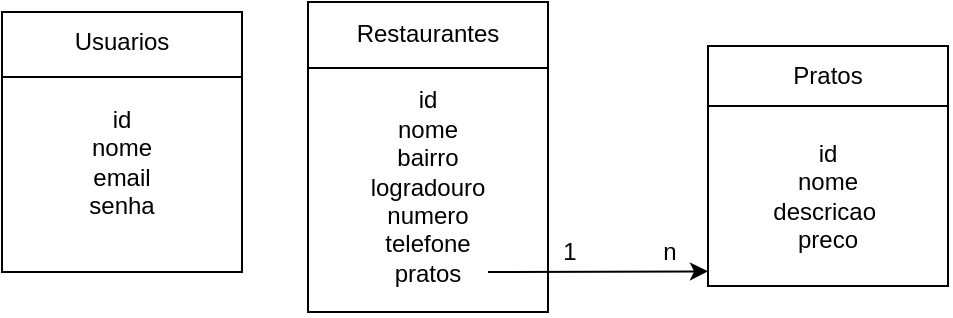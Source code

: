 <mxfile version="15.9.4" type="device"><diagram id="rWXGu_16GVVWkPpwAZu2" name="Page-1"><mxGraphModel dx="782" dy="376" grid="0" gridSize="10" guides="1" tooltips="1" connect="1" arrows="1" fold="1" page="1" pageScale="1" pageWidth="827" pageHeight="1169" math="0" shadow="0"><root><mxCell id="0"/><mxCell id="1" parent="0"/><mxCell id="9QY0aj60DMoAuEKR7hgn-1" value="" style="rounded=0;whiteSpace=wrap;html=1;" vertex="1" parent="1"><mxGeometry x="70" y="50" width="120" height="130" as="geometry"/></mxCell><mxCell id="9QY0aj60DMoAuEKR7hgn-2" value="" style="endArrow=none;html=1;rounded=0;exitX=0;exitY=0.25;exitDx=0;exitDy=0;entryX=1;entryY=0.25;entryDx=0;entryDy=0;" edge="1" parent="1" source="9QY0aj60DMoAuEKR7hgn-1" target="9QY0aj60DMoAuEKR7hgn-1"><mxGeometry width="50" height="50" relative="1" as="geometry"><mxPoint x="380" y="250" as="sourcePoint"/><mxPoint x="430" y="200" as="targetPoint"/></mxGeometry></mxCell><mxCell id="9QY0aj60DMoAuEKR7hgn-3" value="Usuarios" style="text;html=1;strokeColor=none;fillColor=none;align=center;verticalAlign=middle;whiteSpace=wrap;rounded=0;" vertex="1" parent="1"><mxGeometry x="100" y="50" width="60" height="30" as="geometry"/></mxCell><mxCell id="9QY0aj60DMoAuEKR7hgn-4" value="id&lt;br&gt;nome&lt;br&gt;email&lt;br&gt;senha" style="text;html=1;strokeColor=none;fillColor=none;align=center;verticalAlign=middle;whiteSpace=wrap;rounded=0;" vertex="1" parent="1"><mxGeometry x="100" y="80" width="60" height="90" as="geometry"/></mxCell><mxCell id="9QY0aj60DMoAuEKR7hgn-5" value="" style="rounded=0;whiteSpace=wrap;html=1;" vertex="1" parent="1"><mxGeometry x="223" y="45" width="120" height="155" as="geometry"/></mxCell><mxCell id="9QY0aj60DMoAuEKR7hgn-6" value="" style="endArrow=none;html=1;rounded=0;entryX=0.997;entryY=0.213;entryDx=0;entryDy=0;entryPerimeter=0;" edge="1" parent="1" target="9QY0aj60DMoAuEKR7hgn-5"><mxGeometry width="50" height="50" relative="1" as="geometry"><mxPoint x="223" y="78" as="sourcePoint"/><mxPoint x="343" y="72" as="targetPoint"/></mxGeometry></mxCell><mxCell id="9QY0aj60DMoAuEKR7hgn-7" value="Restaurantes" style="text;html=1;strokeColor=none;fillColor=none;align=center;verticalAlign=middle;whiteSpace=wrap;rounded=0;" vertex="1" parent="1"><mxGeometry x="253" y="46" width="60" height="30" as="geometry"/></mxCell><mxCell id="9QY0aj60DMoAuEKR7hgn-8" value="&lt;div&gt;&lt;br&gt;&lt;/div&gt;&lt;div&gt;&lt;span&gt;&lt;br&gt;&lt;/span&gt;&lt;/div&gt;&lt;div&gt;&lt;span&gt;id&lt;/span&gt;&lt;br&gt;&lt;/div&gt;&lt;div&gt;nome&lt;/div&gt;&lt;div&gt;bairro&lt;/div&gt;&lt;div&gt;logradouro&lt;/div&gt;&lt;div&gt;numero&lt;/div&gt;&lt;div&gt;telefone&lt;/div&gt;&lt;div&gt;pratos&lt;/div&gt;&lt;div&gt;&lt;br&gt;&lt;/div&gt;" style="text;html=1;strokeColor=none;fillColor=none;align=center;verticalAlign=middle;whiteSpace=wrap;rounded=0;" vertex="1" parent="1"><mxGeometry x="253" y="80" width="60" height="100" as="geometry"/></mxCell><mxCell id="9QY0aj60DMoAuEKR7hgn-10" value="" style="rounded=0;whiteSpace=wrap;html=1;" vertex="1" parent="1"><mxGeometry x="423" y="67" width="120" height="120" as="geometry"/></mxCell><mxCell id="9QY0aj60DMoAuEKR7hgn-11" value="" style="endArrow=none;html=1;rounded=0;entryX=1;entryY=0.25;entryDx=0;entryDy=0;exitX=0;exitY=0.25;exitDx=0;exitDy=0;" edge="1" parent="1" source="9QY0aj60DMoAuEKR7hgn-10" target="9QY0aj60DMoAuEKR7hgn-10"><mxGeometry width="50" height="50" relative="1" as="geometry"><mxPoint x="353" y="190" as="sourcePoint"/><mxPoint x="403" y="140" as="targetPoint"/></mxGeometry></mxCell><mxCell id="9QY0aj60DMoAuEKR7hgn-12" value="" style="endArrow=classic;html=1;rounded=0;entryX=0;entryY=0.939;entryDx=0;entryDy=0;entryPerimeter=0;exitX=1;exitY=1;exitDx=0;exitDy=0;" edge="1" parent="1" source="9QY0aj60DMoAuEKR7hgn-8" target="9QY0aj60DMoAuEKR7hgn-10"><mxGeometry width="50" height="50" relative="1" as="geometry"><mxPoint x="353" y="190" as="sourcePoint"/><mxPoint x="403" y="140" as="targetPoint"/></mxGeometry></mxCell><mxCell id="9QY0aj60DMoAuEKR7hgn-14" value="Pratos" style="text;html=1;strokeColor=none;fillColor=none;align=center;verticalAlign=middle;whiteSpace=wrap;rounded=0;" vertex="1" parent="1"><mxGeometry x="453" y="67" width="60" height="30" as="geometry"/></mxCell><mxCell id="9QY0aj60DMoAuEKR7hgn-15" value="&lt;div&gt;id&lt;/div&gt;&lt;div&gt;nome&lt;/div&gt;&lt;div&gt;descricao&amp;nbsp;&lt;/div&gt;&lt;div&gt;preco&lt;/div&gt;" style="text;html=1;strokeColor=none;fillColor=none;align=center;verticalAlign=middle;whiteSpace=wrap;rounded=0;" vertex="1" parent="1"><mxGeometry x="453" y="97" width="60" height="90" as="geometry"/></mxCell><mxCell id="9QY0aj60DMoAuEKR7hgn-18" value="1&amp;nbsp; &amp;nbsp; &amp;nbsp; &amp;nbsp; &amp;nbsp; &amp;nbsp; &amp;nbsp;n" style="text;html=1;strokeColor=none;fillColor=none;align=center;verticalAlign=middle;whiteSpace=wrap;rounded=0;" vertex="1" parent="1"><mxGeometry x="349" y="155" width="60" height="30" as="geometry"/></mxCell></root></mxGraphModel></diagram></mxfile>